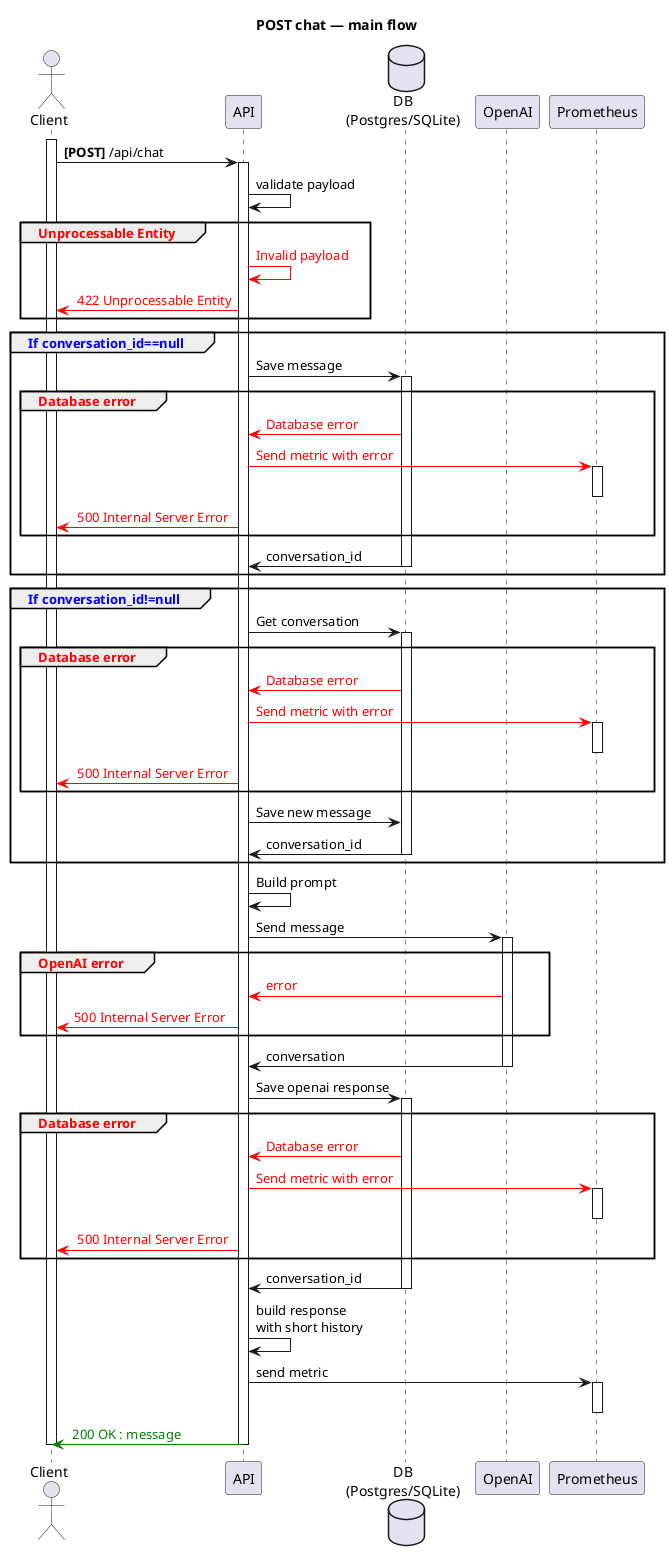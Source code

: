 @startuml KopiSequence
title POST chat — main flow

actor "Client" as client
participant "API" as api
database "DB\n(Postgres/SQLite)" as DB
participant "OpenAI" as openai
participant "Prometheus" as Prom

activate client
client -> api : **[POST]** /api/chat
activate api
api -> api : validate payload

group <font color=red> Unprocessable Entity
    api -[#red]> api : <color:red>Invalid payload
    api -[#red]> client : <color:red> 422 Unprocessable Entity
end

group <font color=blue> If conversation_id==null
    api -> DB : Save message
    activate DB
    group <font color=red> Database error
        DB-[#red]>api: <color:red>Database error
        api-[#red]>Prom: <color:red>Send metric with error
        activate Prom
        deactivate Prom
        api-[#red]>client: <color:red> 500 Internal Server Error
    end
    DB->api: conversation_id
    deactivate DB
end
group <font color=blue> If conversation_id!=null
    api -> DB : Get conversation
    activate DB
    group <font color=red> Database error
        DB-[#red]>api: <color:red>Database error
        api-[#red]>Prom: <color:red>Send metric with error
        activate Prom
        deactivate Prom
        api-[#red]>client: <color:red> 500 Internal Server Error
    end
    api -> DB : Save new message
    DB->api: conversation_id
    deactivate DB
end

api ->api: Build prompt
api -> openai: Send message
activate openai
group <font color=red> OpenAI error
    openai-[#red]>api:<color:red>error
    api-[#red]>client:<color:red>500 Internal Server Error
end
openai->api : conversation
deactivate openai
api->DB: Save openai response
activate DB
group <font color=red> Database error
    DB-[#red]>api: <color:red>Database error
    api-[#red]>Prom: <color:red>Send metric with error
    activate Prom
    deactivate Prom
    api-[#red]>client: <color:red> 500 Internal Server Error
end
DB->api: conversation_id
deactivate DB
api->api: build response \nwith short history
api->Prom: send metric
activate Prom
deactivate Prom
api-[#green]>client:<color:green> 200 OK : message
deactivate api
deactivate client
@enduml